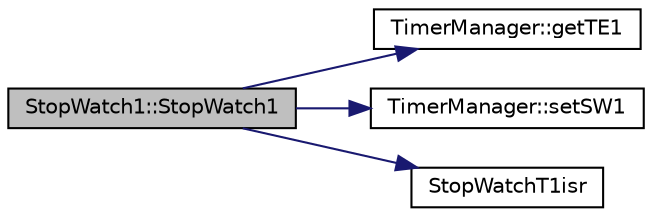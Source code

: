 digraph G
{
  edge [fontname="Helvetica",fontsize="10",labelfontname="Helvetica",labelfontsize="10"];
  node [fontname="Helvetica",fontsize="10",shape=record];
  rankdir=LR;
  Node1 [label="StopWatch1::StopWatch1",height=0.2,width=0.4,color="black", fillcolor="grey75", style="filled" fontcolor="black"];
  Node1 -> Node2 [color="midnightblue",fontsize="10",style="solid",fontname="Helvetica"];
  Node2 [label="TimerManager::getTE1",height=0.2,width=0.4,color="black", fillcolor="white", style="filled",URL="$class_timer_manager.html#a1ade1eb2e2963c0b454dcb2dc74a1622"];
  Node1 -> Node3 [color="midnightblue",fontsize="10",style="solid",fontname="Helvetica"];
  Node3 [label="TimerManager::setSW1",height=0.2,width=0.4,color="black", fillcolor="white", style="filled",URL="$class_timer_manager.html#a5fcc4e14e8a923ed2c4baa9ccd3f0f36"];
  Node1 -> Node4 [color="midnightblue",fontsize="10",style="solid",fontname="Helvetica"];
  Node4 [label="StopWatchT1isr",height=0.2,width=0.4,color="black", fillcolor="white", style="filled",URL="$_stop_watch1_8cpp.html#a3072fc21fb39185e04c8e7476478e78f"];
}
